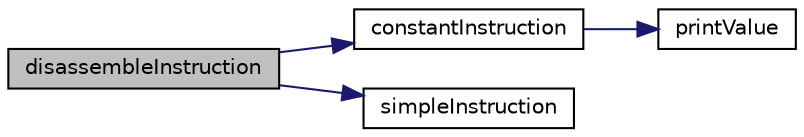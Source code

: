 digraph "disassembleInstruction"
{
 // INTERACTIVE_SVG=YES
 // LATEX_PDF_SIZE
  edge [fontname="Helvetica",fontsize="10",labelfontname="Helvetica",labelfontsize="10"];
  node [fontname="Helvetica",fontsize="10",shape=record];
  rankdir="LR";
  Node1 [label="disassembleInstruction",height=0.2,width=0.4,color="black", fillcolor="grey75", style="filled", fontcolor="black",tooltip="Write the OpCode instruction to STDOUT."];
  Node1 -> Node2 [color="midnightblue",fontsize="10",style="solid",fontname="Helvetica"];
  Node2 [label="constantInstruction",height=0.2,width=0.4,color="black", fillcolor="white", style="filled",URL="$debug_8c.html#a8f5a369035da87257083bcec90bc3487",tooltip=" "];
  Node2 -> Node3 [color="midnightblue",fontsize="10",style="solid",fontname="Helvetica"];
  Node3 [label="printValue",height=0.2,width=0.4,color="black", fillcolor="white", style="filled",URL="$value_8c.html#a82c711c20ecc604872af80107c561375",tooltip=" "];
  Node1 -> Node4 [color="midnightblue",fontsize="10",style="solid",fontname="Helvetica"];
  Node4 [label="simpleInstruction",height=0.2,width=0.4,color="black", fillcolor="white", style="filled",URL="$debug_8c.html#aa3fe8041f8d02a586ddfb81f95048b7f",tooltip=" "];
}
